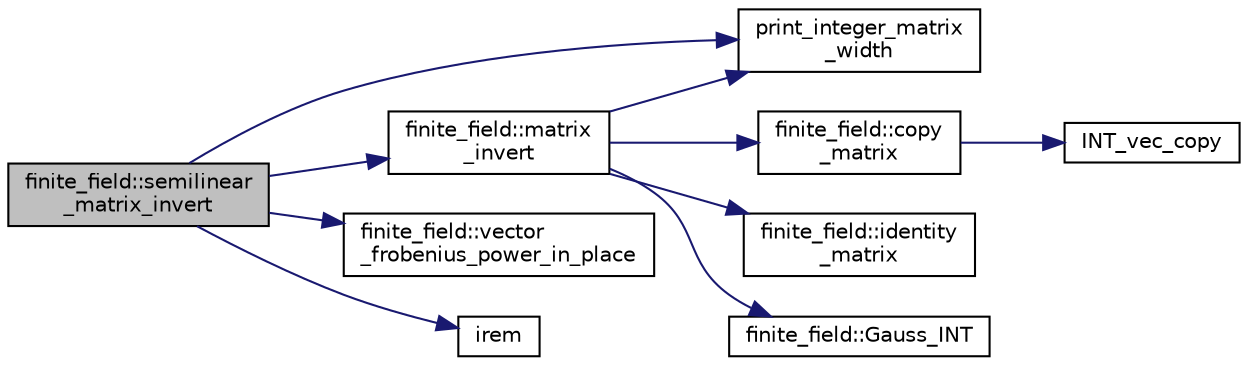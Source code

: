 digraph "finite_field::semilinear_matrix_invert"
{
  edge [fontname="Helvetica",fontsize="10",labelfontname="Helvetica",labelfontsize="10"];
  node [fontname="Helvetica",fontsize="10",shape=record];
  rankdir="LR";
  Node17958 [label="finite_field::semilinear\l_matrix_invert",height=0.2,width=0.4,color="black", fillcolor="grey75", style="filled", fontcolor="black"];
  Node17958 -> Node17959 [color="midnightblue",fontsize="10",style="solid",fontname="Helvetica"];
  Node17959 [label="print_integer_matrix\l_width",height=0.2,width=0.4,color="black", fillcolor="white", style="filled",URL="$d5/db4/io__and__os_8h.html#aa78f3e73fc2179251bd15adbcc31573f"];
  Node17958 -> Node17960 [color="midnightblue",fontsize="10",style="solid",fontname="Helvetica"];
  Node17960 [label="finite_field::matrix\l_invert",height=0.2,width=0.4,color="black", fillcolor="white", style="filled",URL="$df/d5a/classfinite__field.html#a4c017c0edc20fefef3da0db4ef4248f7"];
  Node17960 -> Node17959 [color="midnightblue",fontsize="10",style="solid",fontname="Helvetica"];
  Node17960 -> Node17961 [color="midnightblue",fontsize="10",style="solid",fontname="Helvetica"];
  Node17961 [label="finite_field::copy\l_matrix",height=0.2,width=0.4,color="black", fillcolor="white", style="filled",URL="$df/d5a/classfinite__field.html#a2bfe6d4feabc4f27d253c7702ef9b8cb"];
  Node17961 -> Node17962 [color="midnightblue",fontsize="10",style="solid",fontname="Helvetica"];
  Node17962 [label="INT_vec_copy",height=0.2,width=0.4,color="black", fillcolor="white", style="filled",URL="$df/dbf/sajeeb_8_c.html#ac2d875e27e009af6ec04d17254d11075"];
  Node17960 -> Node17963 [color="midnightblue",fontsize="10",style="solid",fontname="Helvetica"];
  Node17963 [label="finite_field::identity\l_matrix",height=0.2,width=0.4,color="black", fillcolor="white", style="filled",URL="$df/d5a/classfinite__field.html#a4688997f80b8721560bccec986c23413"];
  Node17960 -> Node17964 [color="midnightblue",fontsize="10",style="solid",fontname="Helvetica"];
  Node17964 [label="finite_field::Gauss_INT",height=0.2,width=0.4,color="black", fillcolor="white", style="filled",URL="$df/d5a/classfinite__field.html#adb676d2e80341b53751326e3a58beb11"];
  Node17958 -> Node17965 [color="midnightblue",fontsize="10",style="solid",fontname="Helvetica"];
  Node17965 [label="finite_field::vector\l_frobenius_power_in_place",height=0.2,width=0.4,color="black", fillcolor="white", style="filled",URL="$df/d5a/classfinite__field.html#ab56074024300775d943c7943d845df91"];
  Node17958 -> Node17966 [color="midnightblue",fontsize="10",style="solid",fontname="Helvetica"];
  Node17966 [label="irem",height=0.2,width=0.4,color="black", fillcolor="white", style="filled",URL="$de/dc5/algebra__and__number__theory_8h.html#ae753505dbf1e3a9adaaf2f0893dd8c6c"];
}
